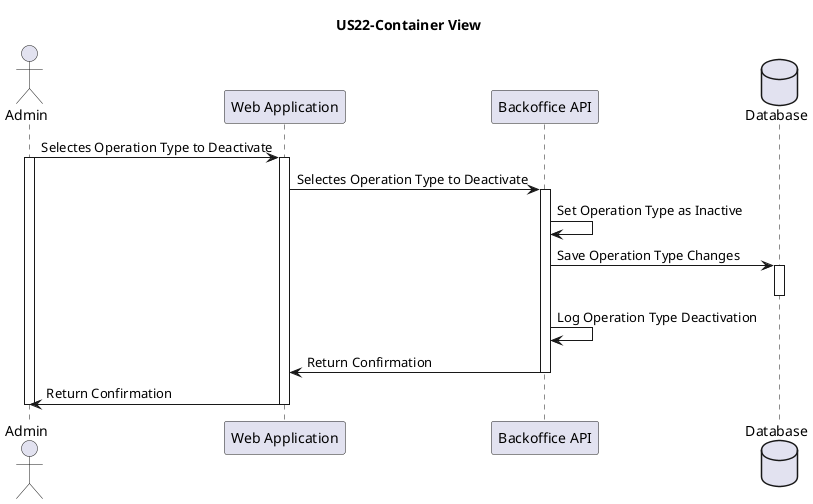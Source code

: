 
' As an Admin, I want to remove obsolete or no longer performed operation types, so that the system stays current with hospital practices.
'
' Acceptance Criteria:
'
' Admins can search for and mark operation types as inactive (rather than deleting them) to preserve historical records.
' Inactive operation types are no longer available for future scheduling but remain in historical data.
' A confirmation prompt is shown before deactivating an operation type.

@startuml

title US22-Container View

actor Admin as A
participant "Web Application" as web
participant "Backoffice API" as api
database "Database" as db

A -> web : Selectes Operation Type to Deactivate
activate A
activate web

web -> api : Selectes Operation Type to Deactivate
activate api

api -> api : Set Operation Type as Inactive
api -> db : Save Operation Type Changes
activate db
deactivate db
api -> api : Log Operation Type Deactivation
api -> web : Return Confirmation
deactivate api
web -> A : Return Confirmation
deactivate web
deactivate A


